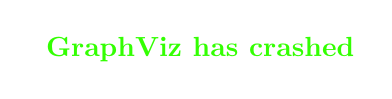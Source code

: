 % generated by Plantuml 1.202.9       
\definecolor{plantucolor0000}{RGB}{51,255,2}
\begin{tikzpicture}[yscale=-1
]
\node at (5pt,19pt)[below right,color=plantucolor0000]{\textbf{GraphViz has crashed}};
\end{tikzpicture}
